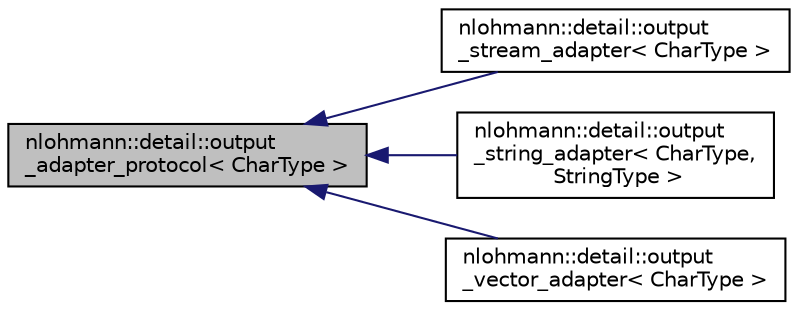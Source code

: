 digraph "nlohmann::detail::output_adapter_protocol&lt; CharType &gt;"
{
 // LATEX_PDF_SIZE
  edge [fontname="Helvetica",fontsize="10",labelfontname="Helvetica",labelfontsize="10"];
  node [fontname="Helvetica",fontsize="10",shape=record];
  rankdir="LR";
  Node1 [label="nlohmann::detail::output\l_adapter_protocol\< CharType \>",height=0.2,width=0.4,color="black", fillcolor="grey75", style="filled", fontcolor="black",tooltip="abstract output adapter interface"];
  Node1 -> Node2 [dir="back",color="midnightblue",fontsize="10",style="solid"];
  Node2 [label="nlohmann::detail::output\l_stream_adapter\< CharType \>",height=0.2,width=0.4,color="black", fillcolor="white", style="filled",URL="$classnlohmann_1_1detail_1_1output__stream__adapter.html",tooltip="output adapter for output streams"];
  Node1 -> Node3 [dir="back",color="midnightblue",fontsize="10",style="solid"];
  Node3 [label="nlohmann::detail::output\l_string_adapter\< CharType,\l StringType \>",height=0.2,width=0.4,color="black", fillcolor="white", style="filled",URL="$classnlohmann_1_1detail_1_1output__string__adapter.html",tooltip="output adapter for basic_string"];
  Node1 -> Node4 [dir="back",color="midnightblue",fontsize="10",style="solid"];
  Node4 [label="nlohmann::detail::output\l_vector_adapter\< CharType \>",height=0.2,width=0.4,color="black", fillcolor="white", style="filled",URL="$classnlohmann_1_1detail_1_1output__vector__adapter.html",tooltip="output adapter for byte vectors"];
}
